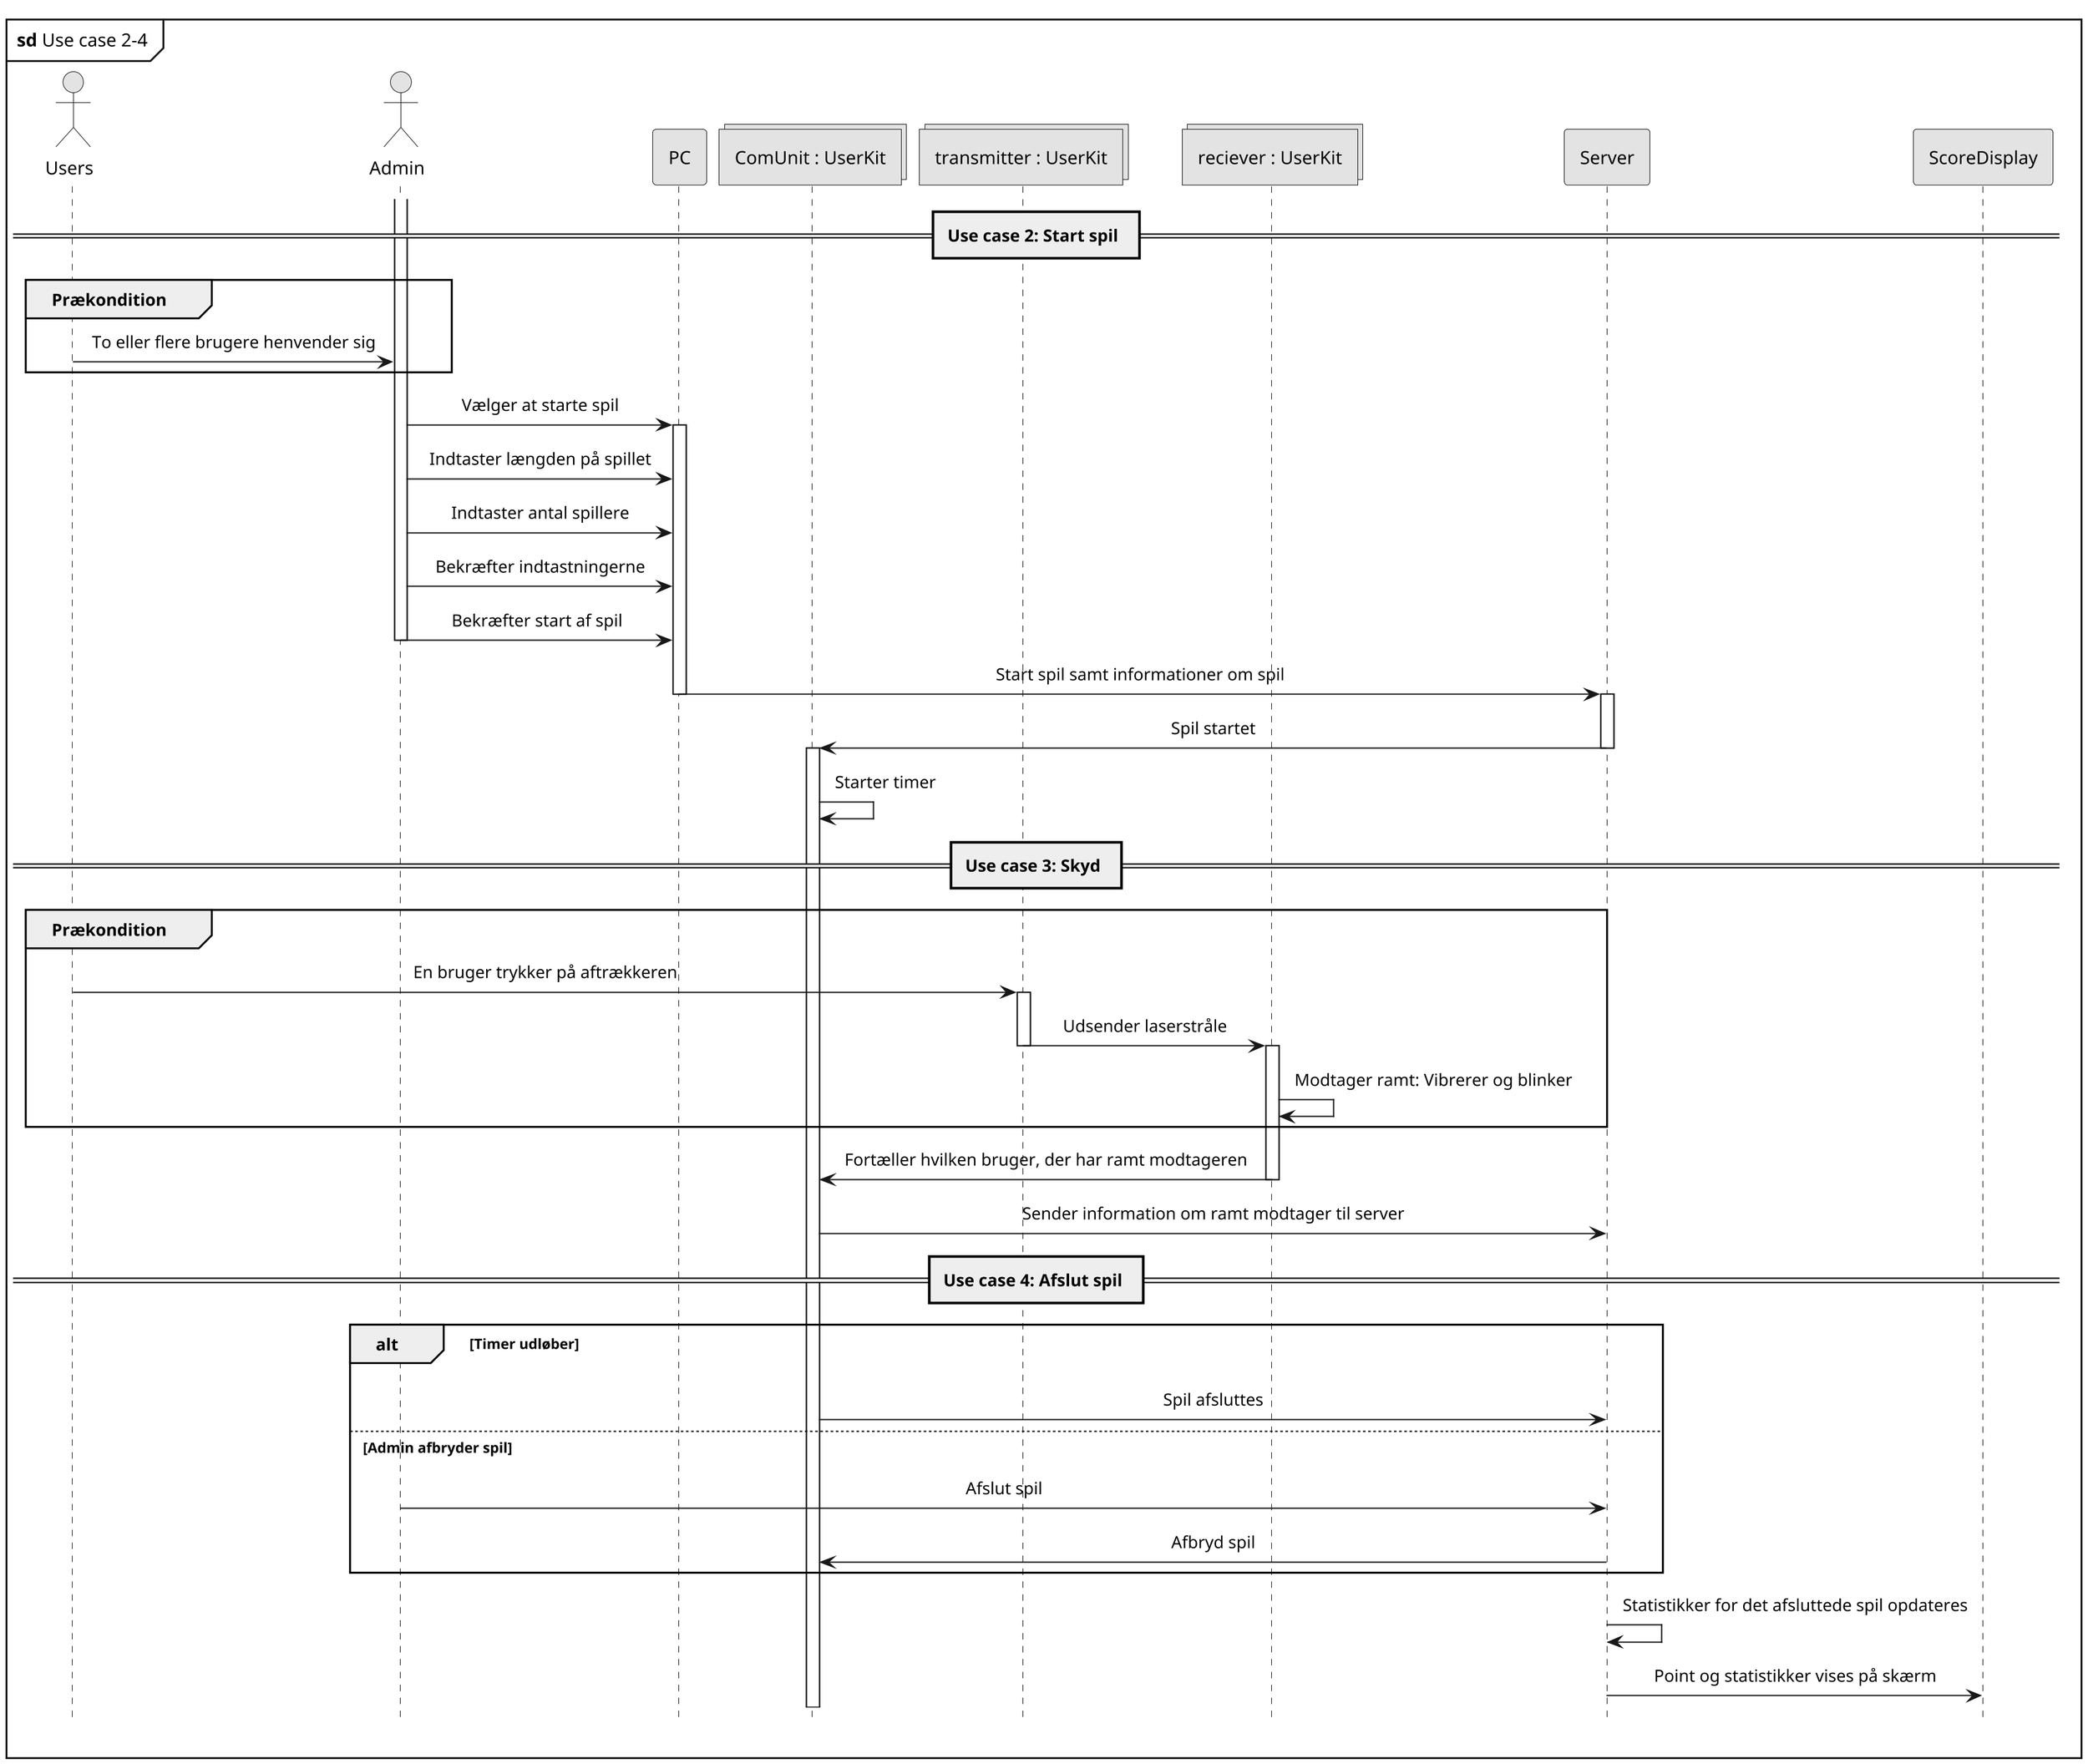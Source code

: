 
@startuml ssd-uc2-4

hide footbox

skinparam {
    monochrome true
    dpi 200
    padding 5
    sequenceMessageAlign center
    packageStyle frame
    shadowing false
    'backgroundColor transparent
}

mainframe **sd** Use case 2-4

actor Users as users
actor Admin as admin
participant "PC" as pc
collections "ComUnit : UserKit" as comUnit
collections "transmitter : UserKit" as transmitter
collections "reciever : UserKit" as reciever
participant "Server" as server
participant "ScoreDisplay" as display

== Use case 2: Start spil ==

group Prækondition
    users -> admin: To eller flere brugere henvender sig
end

activate admin
admin -> pc: Vælger at starte spil
activate pc
admin -> pc: Indtaster længden på spillet
admin -> pc: Indtaster antal spillere
admin -> pc: Bekræfter indtastningerne
admin -> pc: Bekræfter start af spil
deactivate admin
pc -> server: Start spil samt informationer om spil
deactivate pc
activate server
server -> comUnit: Spil startet
deactivate server
activate comUnit
comUnit -> comUnit: Starter timer

== Use case 3: Skyd ==

group Prækondition
    users -> transmitter: En bruger trykker på aftrækkeren
    activate transmitter
    transmitter -> reciever: Udsender laserstråle
    deactivate transmitter
    activate reciever
    reciever -> reciever: Modtager ramt: Vibrerer og blinker
end

reciever -> comUnit: Fortæller hvilken bruger, der har ramt modtageren
deactivate reciever

comUnit -> server: Sender information om ramt modtager til server

== Use case 4: Afslut spil ==

alt Timer udløber
    comUnit -> server: Spil afsluttes
else Admin afbryder spil
    admin -> server: Afslut spil
    server -> comUnit: Afbryd spil

end

server -> server: Statistikker for det afsluttede spil opdateres
server -> display: Point og statistikker vises på skærm

@enduml
